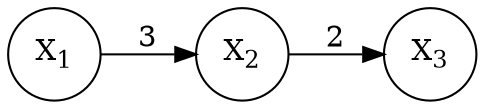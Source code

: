 digraph G {
  rankdir=LR;
  node [shape=doublecircle];
  node [shape=circle];
  x1 [label=<X<SUB>1</SUB>>];
  x2 [label=<X<SUB>2</SUB>>];
  x3 [label=<X<SUB>3</SUB>>];
  x1 -> x2 [label = 3];
  x2 -> x3 [label = 2];
}